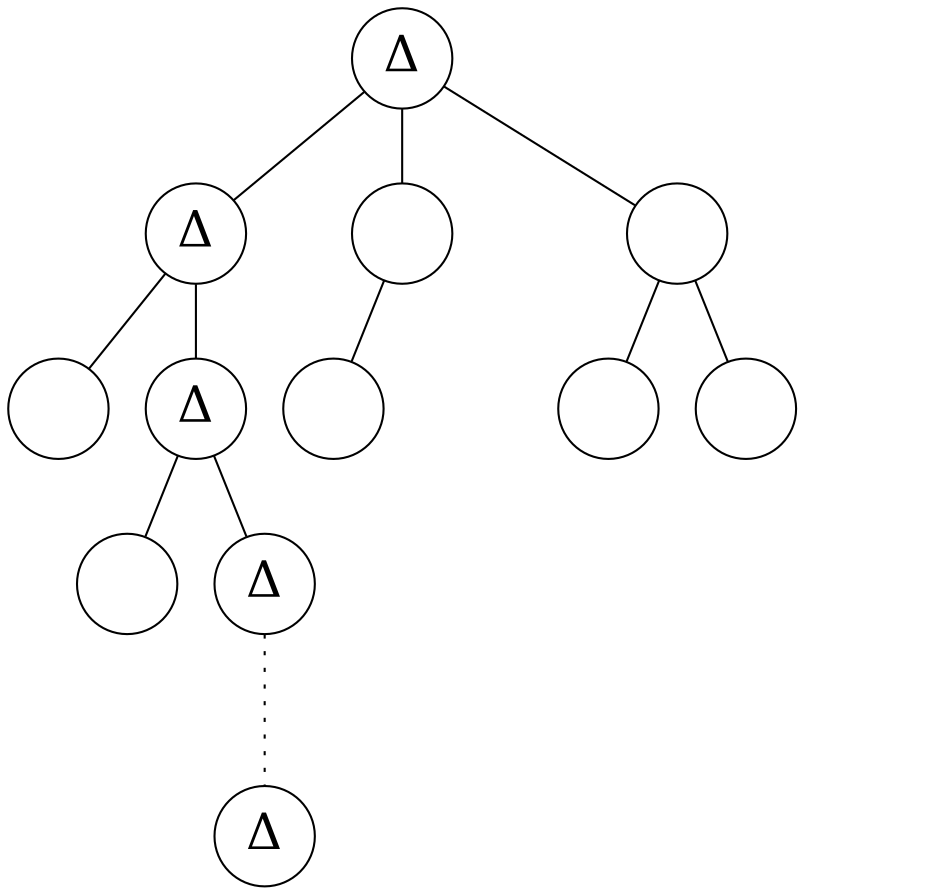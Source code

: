 graph {
  node [shape = circle, fontsize = 24, label=" "];
  S -- {L, R, RR}
  L -- {LC, LR}
  LR -- {LLL, LLR}
  R -- {RL}
  RR -- {RRA, RRB}
  R -- NINNI [style = "invis"]
  NINNI [style = "invis"]
  RR -- NANNU [style = "invis"]
  NANNU [style = "invis"]

  LLR -- G [style = dotted, minlen = 2];
  G[label = "Δ"];
  LLR[label = "Δ"];
  LR[label = "Δ"];
  L[label = "Δ"];
  S[label = "Δ"];
}

